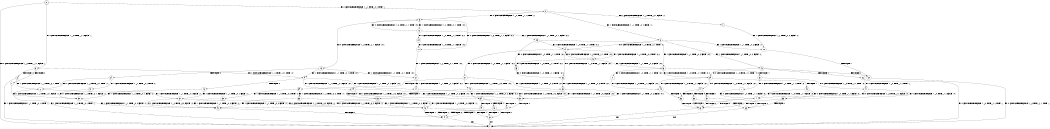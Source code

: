 digraph BCG {
size = "7, 10.5";
center = TRUE;
node [shape = circle];
0 [peripheries = 2];
0 -> 1 [label = "EX !0 !ATOMIC_EXCH_BRANCH (1, +0, TRUE, +1, 1, FALSE) !::"];
0 -> 2 [label = "EX !1 !ATOMIC_EXCH_BRANCH (1, +1, TRUE, +0, 1, TRUE) !::"];
0 -> 3 [label = "EX !0 !ATOMIC_EXCH_BRANCH (1, +0, TRUE, +1, 1, FALSE) !::"];
2 -> 4 [label = "EX !1 !ATOMIC_EXCH_BRANCH (1, +1, TRUE, +0, 1, FALSE) !:1:"];
2 -> 5 [label = "EX !0 !ATOMIC_EXCH_BRANCH (1, +0, TRUE, +1, 1, TRUE) !:1:"];
2 -> 6 [label = "EX !1 !ATOMIC_EXCH_BRANCH (1, +1, TRUE, +0, 1, FALSE) !:1:"];
3 -> 7 [label = "TERMINATE !0"];
3 -> 8 [label = "TERMINATE !0"];
3 -> 9 [label = "EX !1 !ATOMIC_EXCH_BRANCH (1, +1, TRUE, +0, 1, TRUE) !:0:"];
4 -> 10 [label = "EX !1 !ATOMIC_EXCH_BRANCH (1, +1, TRUE, +0, 2, FALSE) !:1:"];
5 -> 11 [label = "EX !0 !ATOMIC_EXCH_BRANCH (1, +0, TRUE, +1, 1, FALSE) !:0:1:"];
5 -> 12 [label = "EX !1 !ATOMIC_EXCH_BRANCH (1, +1, TRUE, +0, 1, TRUE) !:0:1:"];
5 -> 13 [label = "EX !0 !ATOMIC_EXCH_BRANCH (1, +0, TRUE, +1, 1, FALSE) !:0:1:"];
6 -> 10 [label = "EX !1 !ATOMIC_EXCH_BRANCH (1, +1, TRUE, +0, 2, FALSE) !:1:"];
6 -> 14 [label = "EX !0 !ATOMIC_EXCH_BRANCH (1, +0, TRUE, +1, 1, TRUE) !:1:"];
6 -> 15 [label = "EX !1 !ATOMIC_EXCH_BRANCH (1, +1, TRUE, +0, 2, FALSE) !:1:"];
7 -> 1 [label = "EX !1 !ATOMIC_EXCH_BRANCH (1, +1, TRUE, +0, 1, TRUE) !::"];
8 -> 1 [label = "EX !1 !ATOMIC_EXCH_BRANCH (1, +1, TRUE, +0, 1, TRUE) !::"];
8 -> 16 [label = "EX !1 !ATOMIC_EXCH_BRANCH (1, +1, TRUE, +0, 1, TRUE) !::"];
9 -> 17 [label = "EX !1 !ATOMIC_EXCH_BRANCH (1, +1, TRUE, +0, 1, FALSE) !:0:1:"];
9 -> 18 [label = "TERMINATE !0"];
9 -> 19 [label = "EX !1 !ATOMIC_EXCH_BRANCH (1, +1, TRUE, +0, 1, FALSE) !:0:1:"];
10 -> 20 [label = "TERMINATE !1"];
11 -> 21 [label = "EX !1 !ATOMIC_EXCH_BRANCH (1, +1, TRUE, +0, 1, TRUE) !:0:1:"];
12 -> 22 [label = "EX !0 !ATOMIC_EXCH_BRANCH (1, +0, TRUE, +1, 1, TRUE) !:0:1:"];
12 -> 23 [label = "EX !1 !ATOMIC_EXCH_BRANCH (1, +1, TRUE, +0, 1, FALSE) !:0:1:"];
12 -> 5 [label = "EX !0 !ATOMIC_EXCH_BRANCH (1, +0, TRUE, +1, 1, TRUE) !:0:1:"];
13 -> 21 [label = "EX !1 !ATOMIC_EXCH_BRANCH (1, +1, TRUE, +0, 1, TRUE) !:0:1:"];
13 -> 24 [label = "TERMINATE !0"];
13 -> 9 [label = "EX !1 !ATOMIC_EXCH_BRANCH (1, +1, TRUE, +0, 1, TRUE) !:0:1:"];
14 -> 25 [label = "EX !0 !ATOMIC_EXCH_BRANCH (1, +0, TRUE, +1, 1, FALSE) !:0:1:"];
14 -> 26 [label = "EX !1 !ATOMIC_EXCH_BRANCH (1, +1, TRUE, +0, 2, TRUE) !:0:1:"];
14 -> 27 [label = "EX !0 !ATOMIC_EXCH_BRANCH (1, +0, TRUE, +1, 1, FALSE) !:0:1:"];
15 -> 20 [label = "TERMINATE !1"];
15 -> 28 [label = "TERMINATE !1"];
15 -> 29 [label = "EX !0 !ATOMIC_EXCH_BRANCH (1, +0, TRUE, +1, 1, TRUE) !:1:"];
16 -> 30 [label = "EX !1 !ATOMIC_EXCH_BRANCH (1, +1, TRUE, +0, 1, FALSE) !:1:"];
16 -> 31 [label = "EX !1 !ATOMIC_EXCH_BRANCH (1, +1, TRUE, +0, 1, FALSE) !:1:"];
17 -> 32 [label = "EX !1 !ATOMIC_EXCH_BRANCH (1, +1, TRUE, +0, 2, FALSE) !:0:1:"];
18 -> 30 [label = "EX !1 !ATOMIC_EXCH_BRANCH (1, +1, TRUE, +0, 1, FALSE) !:1:"];
18 -> 31 [label = "EX !1 !ATOMIC_EXCH_BRANCH (1, +1, TRUE, +0, 1, FALSE) !:1:"];
19 -> 32 [label = "EX !1 !ATOMIC_EXCH_BRANCH (1, +1, TRUE, +0, 2, FALSE) !:0:1:"];
19 -> 33 [label = "TERMINATE !0"];
19 -> 34 [label = "EX !1 !ATOMIC_EXCH_BRANCH (1, +1, TRUE, +0, 2, FALSE) !:0:1:"];
20 -> 1 [label = "EX !0 !ATOMIC_EXCH_BRANCH (1, +0, TRUE, +1, 1, TRUE) !::"];
21 -> 17 [label = "EX !1 !ATOMIC_EXCH_BRANCH (1, +1, TRUE, +0, 1, FALSE) !:0:1:"];
22 -> 11 [label = "EX !0 !ATOMIC_EXCH_BRANCH (1, +0, TRUE, +1, 1, FALSE) !:0:1:"];
23 -> 35 [label = "EX !0 !ATOMIC_EXCH_BRANCH (1, +0, TRUE, +1, 1, TRUE) !:0:1:"];
23 -> 36 [label = "EX !1 !ATOMIC_EXCH_BRANCH (1, +1, TRUE, +0, 2, FALSE) !:0:1:"];
23 -> 14 [label = "EX !0 !ATOMIC_EXCH_BRANCH (1, +0, TRUE, +1, 1, TRUE) !:0:1:"];
24 -> 37 [label = "EX !1 !ATOMIC_EXCH_BRANCH (1, +1, TRUE, +0, 1, TRUE) !:1:"];
24 -> 16 [label = "EX !1 !ATOMIC_EXCH_BRANCH (1, +1, TRUE, +0, 1, TRUE) !:1:"];
25 -> 38 [label = "EX !1 !ATOMIC_EXCH_BRANCH (1, +1, TRUE, +0, 2, TRUE) !:0:1:"];
26 -> 35 [label = "EX !0 !ATOMIC_EXCH_BRANCH (1, +0, TRUE, +1, 1, TRUE) !:0:1:"];
26 -> 36 [label = "EX !1 !ATOMIC_EXCH_BRANCH (1, +1, TRUE, +0, 2, FALSE) !:0:1:"];
26 -> 14 [label = "EX !0 !ATOMIC_EXCH_BRANCH (1, +0, TRUE, +1, 1, TRUE) !:0:1:"];
27 -> 38 [label = "EX !1 !ATOMIC_EXCH_BRANCH (1, +1, TRUE, +0, 2, TRUE) !:0:1:"];
27 -> 39 [label = "TERMINATE !0"];
27 -> 40 [label = "EX !1 !ATOMIC_EXCH_BRANCH (1, +1, TRUE, +0, 2, TRUE) !:0:1:"];
28 -> 1 [label = "EX !0 !ATOMIC_EXCH_BRANCH (1, +0, TRUE, +1, 1, TRUE) !::"];
28 -> 41 [label = "EX !0 !ATOMIC_EXCH_BRANCH (1, +0, TRUE, +1, 1, TRUE) !::"];
29 -> 42 [label = "EX !0 !ATOMIC_EXCH_BRANCH (1, +0, TRUE, +1, 1, FALSE) !:0:1:"];
29 -> 43 [label = "TERMINATE !1"];
29 -> 44 [label = "EX !0 !ATOMIC_EXCH_BRANCH (1, +0, TRUE, +1, 1, FALSE) !:0:1:"];
30 -> 45 [label = "EX !1 !ATOMIC_EXCH_BRANCH (1, +1, TRUE, +0, 2, FALSE) !:1:"];
31 -> 45 [label = "EX !1 !ATOMIC_EXCH_BRANCH (1, +1, TRUE, +0, 2, FALSE) !:1:"];
31 -> 46 [label = "EX !1 !ATOMIC_EXCH_BRANCH (1, +1, TRUE, +0, 2, FALSE) !:1:"];
32 -> 47 [label = "TERMINATE !0"];
33 -> 45 [label = "EX !1 !ATOMIC_EXCH_BRANCH (1, +1, TRUE, +0, 2, FALSE) !:1:"];
33 -> 46 [label = "EX !1 !ATOMIC_EXCH_BRANCH (1, +1, TRUE, +0, 2, FALSE) !:1:"];
34 -> 47 [label = "TERMINATE !0"];
34 -> 48 [label = "TERMINATE !1"];
34 -> 49 [label = "TERMINATE !0"];
35 -> 25 [label = "EX !0 !ATOMIC_EXCH_BRANCH (1, +0, TRUE, +1, 1, FALSE) !:0:1:"];
36 -> 50 [label = "EX !0 !ATOMIC_EXCH_BRANCH (1, +0, TRUE, +1, 1, TRUE) !:0:1:"];
36 -> 51 [label = "TERMINATE !1"];
36 -> 29 [label = "EX !0 !ATOMIC_EXCH_BRANCH (1, +0, TRUE, +1, 1, TRUE) !:0:1:"];
37 -> 30 [label = "EX !1 !ATOMIC_EXCH_BRANCH (1, +1, TRUE, +0, 1, FALSE) !:1:"];
38 -> 32 [label = "EX !1 !ATOMIC_EXCH_BRANCH (1, +1, TRUE, +0, 2, FALSE) !:0:1:"];
39 -> 52 [label = "EX !1 !ATOMIC_EXCH_BRANCH (1, +1, TRUE, +0, 2, TRUE) !:1:"];
39 -> 53 [label = "EX !1 !ATOMIC_EXCH_BRANCH (1, +1, TRUE, +0, 2, TRUE) !:1:"];
40 -> 32 [label = "EX !1 !ATOMIC_EXCH_BRANCH (1, +1, TRUE, +0, 2, FALSE) !:0:1:"];
40 -> 33 [label = "TERMINATE !0"];
40 -> 34 [label = "EX !1 !ATOMIC_EXCH_BRANCH (1, +1, TRUE, +0, 2, FALSE) !:0:1:"];
41 -> 54 [label = "EX !0 !ATOMIC_EXCH_BRANCH (1, +0, TRUE, +1, 1, FALSE) !:0:"];
41 -> 55 [label = "EX !0 !ATOMIC_EXCH_BRANCH (1, +0, TRUE, +1, 1, FALSE) !:0:"];
42 -> 56 [label = "TERMINATE !0"];
43 -> 54 [label = "EX !0 !ATOMIC_EXCH_BRANCH (1, +0, TRUE, +1, 1, FALSE) !:0:"];
43 -> 55 [label = "EX !0 !ATOMIC_EXCH_BRANCH (1, +0, TRUE, +1, 1, FALSE) !:0:"];
44 -> 56 [label = "TERMINATE !0"];
44 -> 57 [label = "TERMINATE !1"];
44 -> 58 [label = "TERMINATE !0"];
45 -> 59 [label = "TERMINATE !1"];
46 -> 59 [label = "TERMINATE !1"];
46 -> 60 [label = "TERMINATE !1"];
47 -> 59 [label = "TERMINATE !1"];
48 -> 59 [label = "TERMINATE !0"];
48 -> 60 [label = "TERMINATE !0"];
49 -> 59 [label = "TERMINATE !1"];
49 -> 60 [label = "TERMINATE !1"];
50 -> 42 [label = "EX !0 !ATOMIC_EXCH_BRANCH (1, +0, TRUE, +1, 1, FALSE) !:0:1:"];
51 -> 61 [label = "EX !0 !ATOMIC_EXCH_BRANCH (1, +0, TRUE, +1, 1, TRUE) !:0:"];
51 -> 41 [label = "EX !0 !ATOMIC_EXCH_BRANCH (1, +0, TRUE, +1, 1, TRUE) !:0:"];
52 -> 45 [label = "EX !1 !ATOMIC_EXCH_BRANCH (1, +1, TRUE, +0, 2, FALSE) !:1:"];
53 -> 45 [label = "EX !1 !ATOMIC_EXCH_BRANCH (1, +1, TRUE, +0, 2, FALSE) !:1:"];
53 -> 46 [label = "EX !1 !ATOMIC_EXCH_BRANCH (1, +1, TRUE, +0, 2, FALSE) !:1:"];
54 -> 62 [label = "TERMINATE !0"];
55 -> 62 [label = "TERMINATE !0"];
55 -> 63 [label = "TERMINATE !0"];
56 -> 62 [label = "TERMINATE !1"];
57 -> 62 [label = "TERMINATE !0"];
57 -> 63 [label = "TERMINATE !0"];
58 -> 62 [label = "TERMINATE !1"];
58 -> 63 [label = "TERMINATE !1"];
59 -> 1 [label = "exit"];
60 -> 1 [label = "exit"];
61 -> 54 [label = "EX !0 !ATOMIC_EXCH_BRANCH (1, +0, TRUE, +1, 1, FALSE) !:0:"];
62 -> 1 [label = "exit"];
63 -> 1 [label = "exit"];
}
